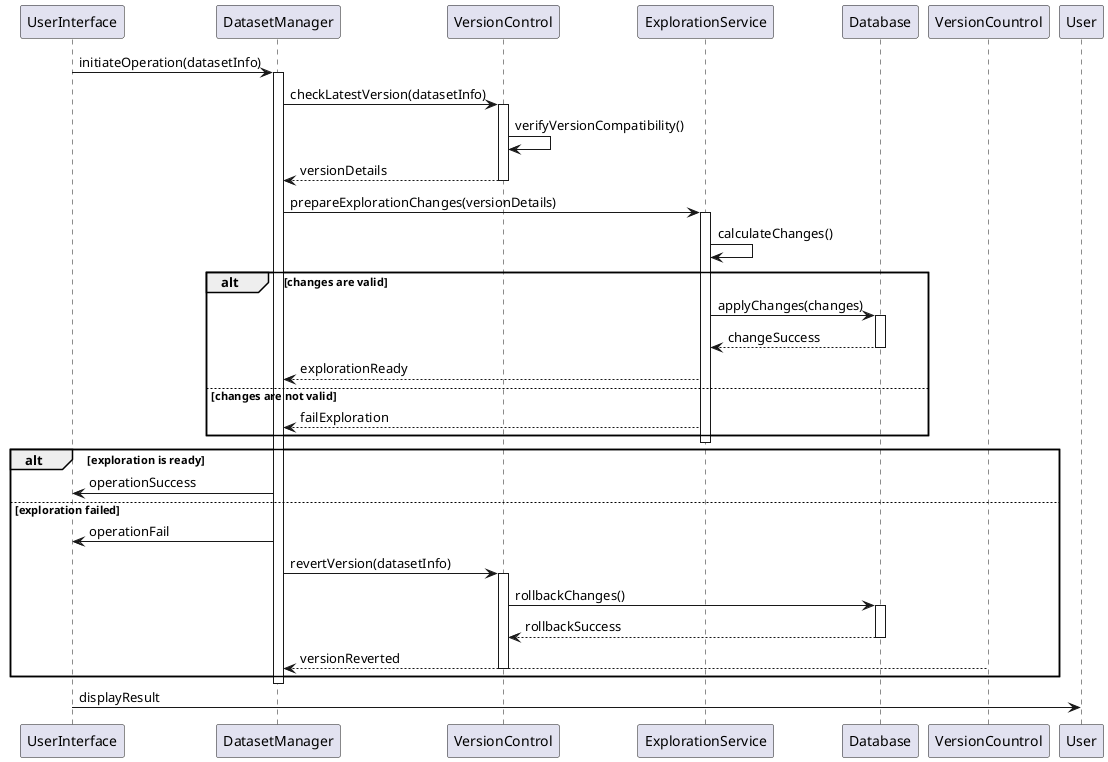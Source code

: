 @startuml
participant UserInterface
participant DatasetManager
participant VersionControl
participant ExplorationService
participant Database

UserInterface -> DatasetManager : initiateOperation(datasetInfo)
activate DatasetManager

DatasetManager -> VersionControl : checkLatestVersion(datasetInfo)
activate VersionControl
VersionControl -> VersionControl : verifyVersionCompatibility()
VersionControl --> DatasetManager : versionDetails
deactivate VersionControl

DatasetManager -> ExplorationService : prepareExplorationChanges(versionDetails)
activate ExplorationService
ExplorationService -> ExplorationService : calculateChanges()
alt changes are valid
    ExplorationService -> Database : applyChanges(changes)
    activate Database
    Database --> ExplorationService : changeSuccess
    deactivate Database
   
    ExplorationService --> DatasetManager : explorationReady
else changes are not valid
    ExplorationService --> DatasetManager : failExploration
end
deactivate ExplorationService

alt exploration is ready
    DatasetManager -> UserInterface : operationSuccess
else exploration failed
    DatasetManager -> UserInterface : operationFail
    DatasetManager -> VersionControl : revertVersion(datasetInfo)
    activate VersionControl
    VersionControl -> Database : rollbackChanges()
    activate Database
    Database --> VersionControl : rollbackSuccess
    deactivate Database
    VersionCountrol --> DatasetManager : versionReverted
    deactivate VersionControl
end

deactivate DatasetManager
UserInterface -> User : displayResult
@enduml